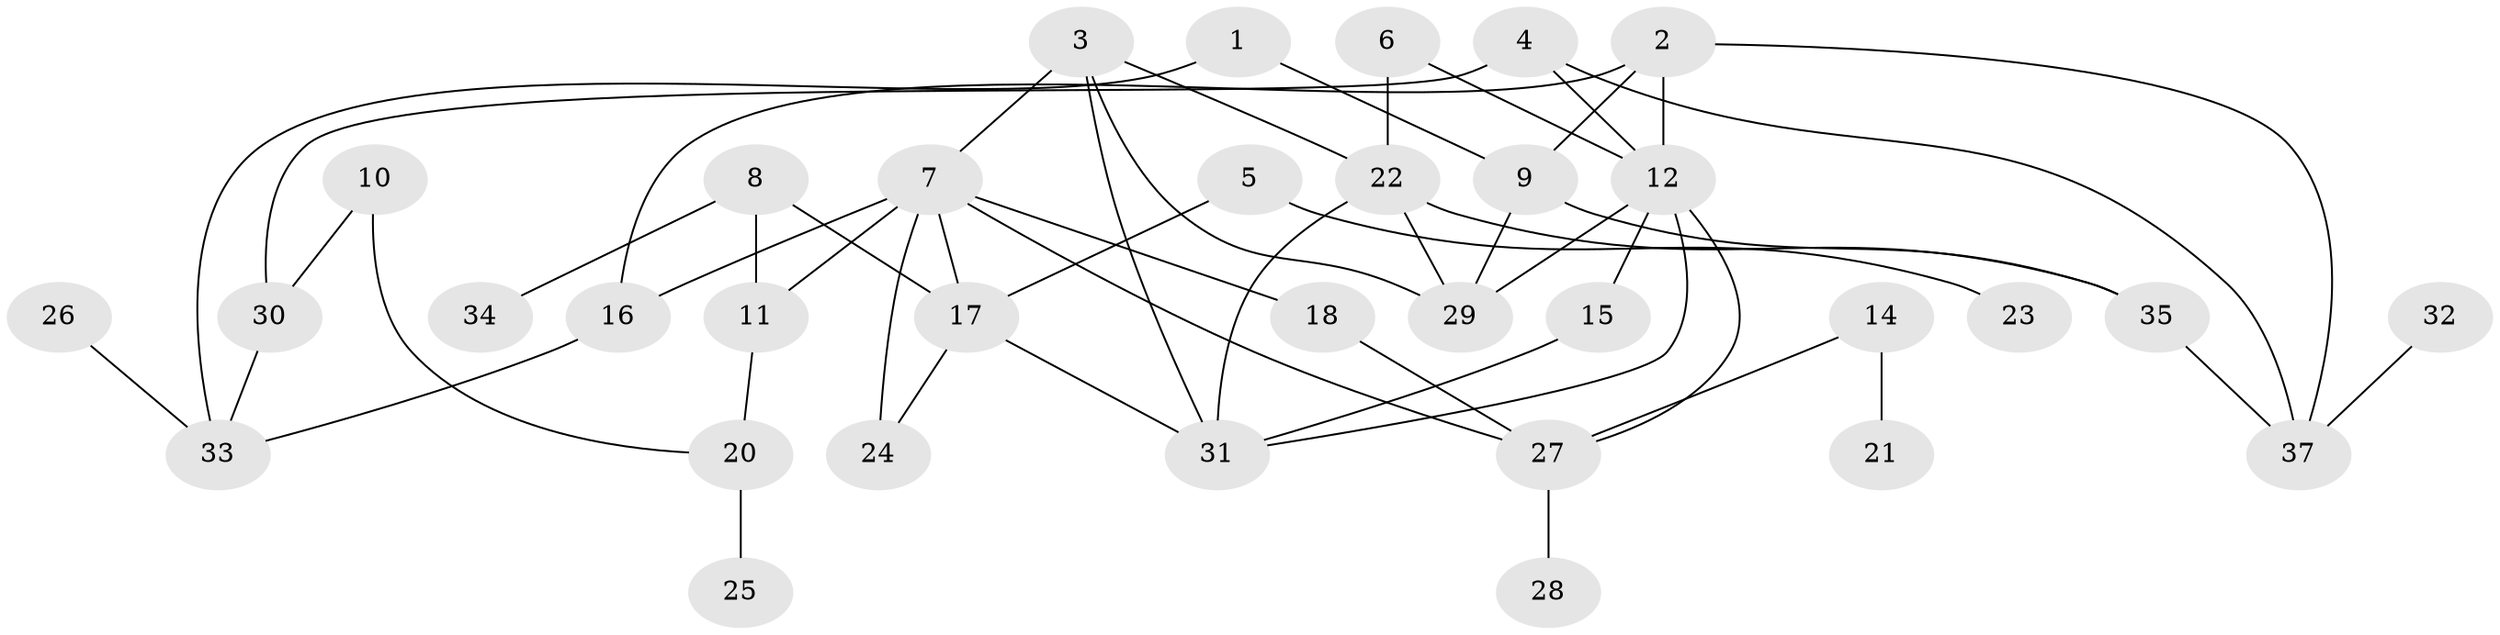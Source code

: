 // original degree distribution, {2: 0.288135593220339, 3: 0.22033898305084745, 1: 0.15254237288135594, 6: 0.03389830508474576, 4: 0.15254237288135594, 0: 0.05084745762711865, 5: 0.1016949152542373}
// Generated by graph-tools (version 1.1) at 2025/47/03/04/25 22:47:58]
// undirected, 34 vertices, 51 edges
graph export_dot {
  node [color=gray90,style=filled];
  1;
  2;
  3;
  4;
  5;
  6;
  7;
  8;
  9;
  10;
  11;
  12;
  14;
  15;
  16;
  17;
  18;
  20;
  21;
  22;
  23;
  24;
  25;
  26;
  27;
  28;
  29;
  30;
  31;
  32;
  33;
  34;
  35;
  37;
  1 -- 9 [weight=1.0];
  1 -- 33 [weight=1.0];
  2 -- 9 [weight=1.0];
  2 -- 12 [weight=1.0];
  2 -- 16 [weight=1.0];
  2 -- 37 [weight=1.0];
  3 -- 7 [weight=2.0];
  3 -- 22 [weight=1.0];
  3 -- 29 [weight=2.0];
  3 -- 31 [weight=1.0];
  4 -- 12 [weight=1.0];
  4 -- 30 [weight=1.0];
  4 -- 37 [weight=1.0];
  5 -- 17 [weight=1.0];
  5 -- 23 [weight=1.0];
  6 -- 12 [weight=1.0];
  6 -- 22 [weight=2.0];
  7 -- 11 [weight=2.0];
  7 -- 16 [weight=1.0];
  7 -- 17 [weight=1.0];
  7 -- 18 [weight=1.0];
  7 -- 24 [weight=2.0];
  7 -- 27 [weight=1.0];
  8 -- 11 [weight=2.0];
  8 -- 17 [weight=1.0];
  8 -- 34 [weight=1.0];
  9 -- 29 [weight=1.0];
  9 -- 35 [weight=1.0];
  10 -- 20 [weight=1.0];
  10 -- 30 [weight=1.0];
  11 -- 20 [weight=2.0];
  12 -- 15 [weight=1.0];
  12 -- 27 [weight=1.0];
  12 -- 29 [weight=2.0];
  12 -- 31 [weight=1.0];
  14 -- 21 [weight=1.0];
  14 -- 27 [weight=1.0];
  15 -- 31 [weight=1.0];
  16 -- 33 [weight=1.0];
  17 -- 24 [weight=1.0];
  17 -- 31 [weight=1.0];
  18 -- 27 [weight=1.0];
  20 -- 25 [weight=1.0];
  22 -- 29 [weight=1.0];
  22 -- 31 [weight=1.0];
  22 -- 35 [weight=1.0];
  26 -- 33 [weight=1.0];
  27 -- 28 [weight=1.0];
  30 -- 33 [weight=1.0];
  32 -- 37 [weight=1.0];
  35 -- 37 [weight=1.0];
}
